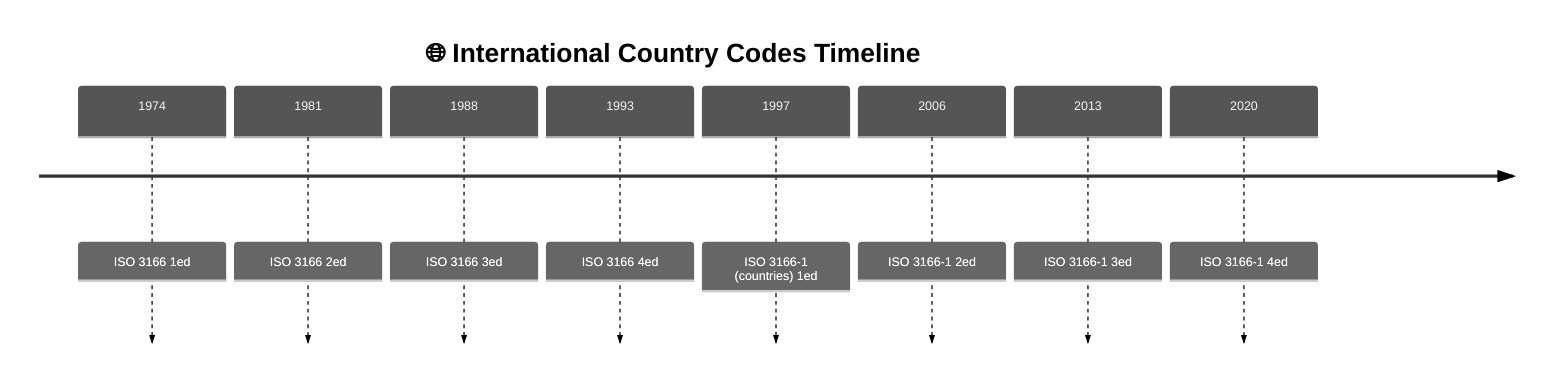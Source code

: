 %%{init: {'theme': 'neutral', 'timeline': {'disableMulticolor': true}}}%%
timeline
title 🌐 International Country Codes Timeline
1974 : ISO 3166 1ed
1981 : ISO 3166 2ed
1988 : ISO 3166 3ed
1993 : ISO 3166 4ed
1997 : ISO 3166-1 (countries) 1ed
2006 : ISO 3166-1 2ed
2013 : ISO 3166-1 3ed
2020 : ISO 3166-1 4ed